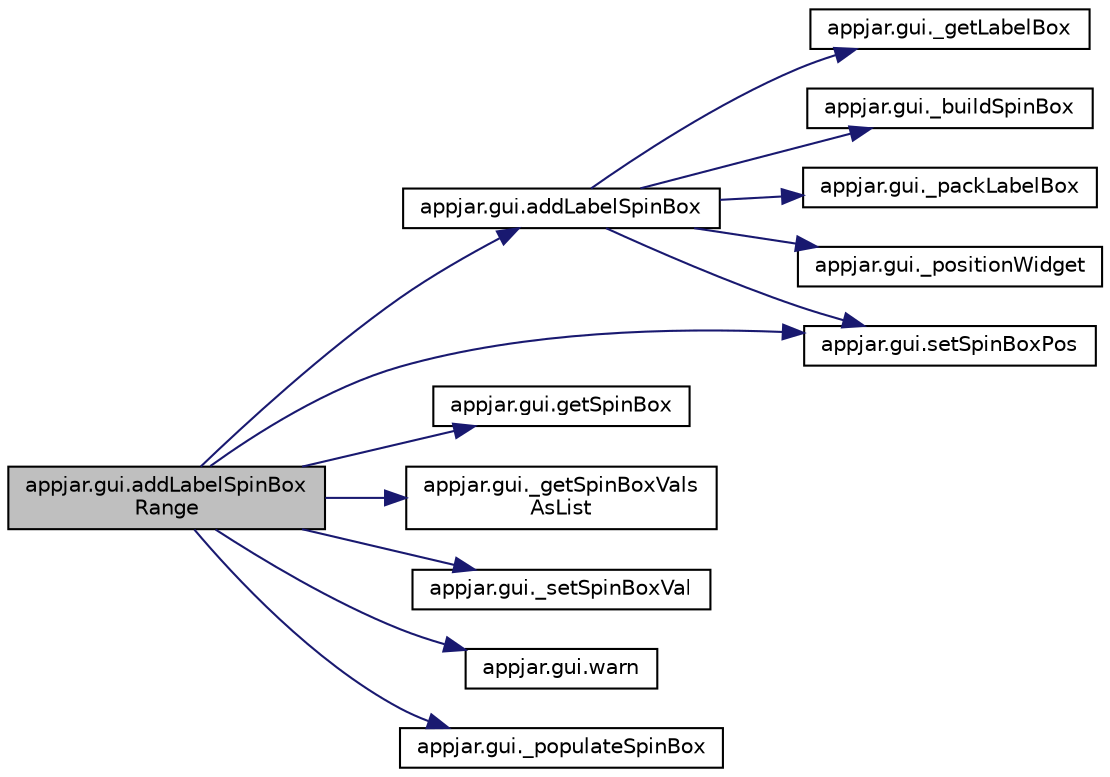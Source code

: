 digraph "appjar.gui.addLabelSpinBoxRange"
{
  edge [fontname="Helvetica",fontsize="10",labelfontname="Helvetica",labelfontsize="10"];
  node [fontname="Helvetica",fontsize="10",shape=record];
  rankdir="LR";
  Node611 [label="appjar.gui.addLabelSpinBox\lRange",height=0.2,width=0.4,color="black", fillcolor="grey75", style="filled", fontcolor="black"];
  Node611 -> Node612 [color="midnightblue",fontsize="10",style="solid",fontname="Helvetica"];
  Node612 [label="appjar.gui.addLabelSpinBox",height=0.2,width=0.4,color="black", fillcolor="white", style="filled",URL="$classappjar_1_1gui.html#a4c665fc9921dff98bdabeff571edc32f"];
  Node612 -> Node613 [color="midnightblue",fontsize="10",style="solid",fontname="Helvetica"];
  Node613 [label="appjar.gui._getLabelBox",height=0.2,width=0.4,color="black", fillcolor="white", style="filled",URL="$classappjar_1_1gui.html#a51c5eb87c3f9da1969b45f5831a62f16",tooltip="LabelBox Functions. "];
  Node612 -> Node614 [color="midnightblue",fontsize="10",style="solid",fontname="Helvetica"];
  Node614 [label="appjar.gui._buildSpinBox",height=0.2,width=0.4,color="black", fillcolor="white", style="filled",URL="$classappjar_1_1gui.html#ae689429f4c743ddb2fb0cfc04cec8e63"];
  Node612 -> Node615 [color="midnightblue",fontsize="10",style="solid",fontname="Helvetica"];
  Node615 [label="appjar.gui._packLabelBox",height=0.2,width=0.4,color="black", fillcolor="white", style="filled",URL="$classappjar_1_1gui.html#ad73cb453be128eb9e03b05ba5dff1480"];
  Node612 -> Node616 [color="midnightblue",fontsize="10",style="solid",fontname="Helvetica"];
  Node616 [label="appjar.gui._positionWidget",height=0.2,width=0.4,color="black", fillcolor="white", style="filled",URL="$classappjar_1_1gui.html#a073b1298767aeb92dd77b77cb6000e8c"];
  Node612 -> Node617 [color="midnightblue",fontsize="10",style="solid",fontname="Helvetica"];
  Node617 [label="appjar.gui.setSpinBoxPos",height=0.2,width=0.4,color="black", fillcolor="white", style="filled",URL="$classappjar_1_1gui.html#a42b28c16adb33d8ec3e10cb1cecff1ec"];
  Node611 -> Node618 [color="midnightblue",fontsize="10",style="solid",fontname="Helvetica"];
  Node618 [label="appjar.gui.getSpinBox",height=0.2,width=0.4,color="black", fillcolor="white", style="filled",URL="$classappjar_1_1gui.html#ace16eab8992ee9bc4ea54f0e77542c7a"];
  Node611 -> Node619 [color="midnightblue",fontsize="10",style="solid",fontname="Helvetica"];
  Node619 [label="appjar.gui._getSpinBoxVals\lAsList",height=0.2,width=0.4,color="black", fillcolor="white", style="filled",URL="$classappjar_1_1gui.html#a2b08af9d485e94ddae9eeb975386bb68"];
  Node611 -> Node620 [color="midnightblue",fontsize="10",style="solid",fontname="Helvetica"];
  Node620 [label="appjar.gui._setSpinBoxVal",height=0.2,width=0.4,color="black", fillcolor="white", style="filled",URL="$classappjar_1_1gui.html#ac2631dab8fa374bbf83059f4a8aec657"];
  Node611 -> Node617 [color="midnightblue",fontsize="10",style="solid",fontname="Helvetica"];
  Node611 -> Node621 [color="midnightblue",fontsize="10",style="solid",fontname="Helvetica"];
  Node621 [label="appjar.gui.warn",height=0.2,width=0.4,color="black", fillcolor="white", style="filled",URL="$classappjar_1_1gui.html#a3ab0139430263b1913b4078cf34e7098"];
  Node611 -> Node622 [color="midnightblue",fontsize="10",style="solid",fontname="Helvetica"];
  Node622 [label="appjar.gui._populateSpinBox",height=0.2,width=0.4,color="black", fillcolor="white", style="filled",URL="$classappjar_1_1gui.html#a9c852c54e77fa5ff4b940a3358040a26"];
}
